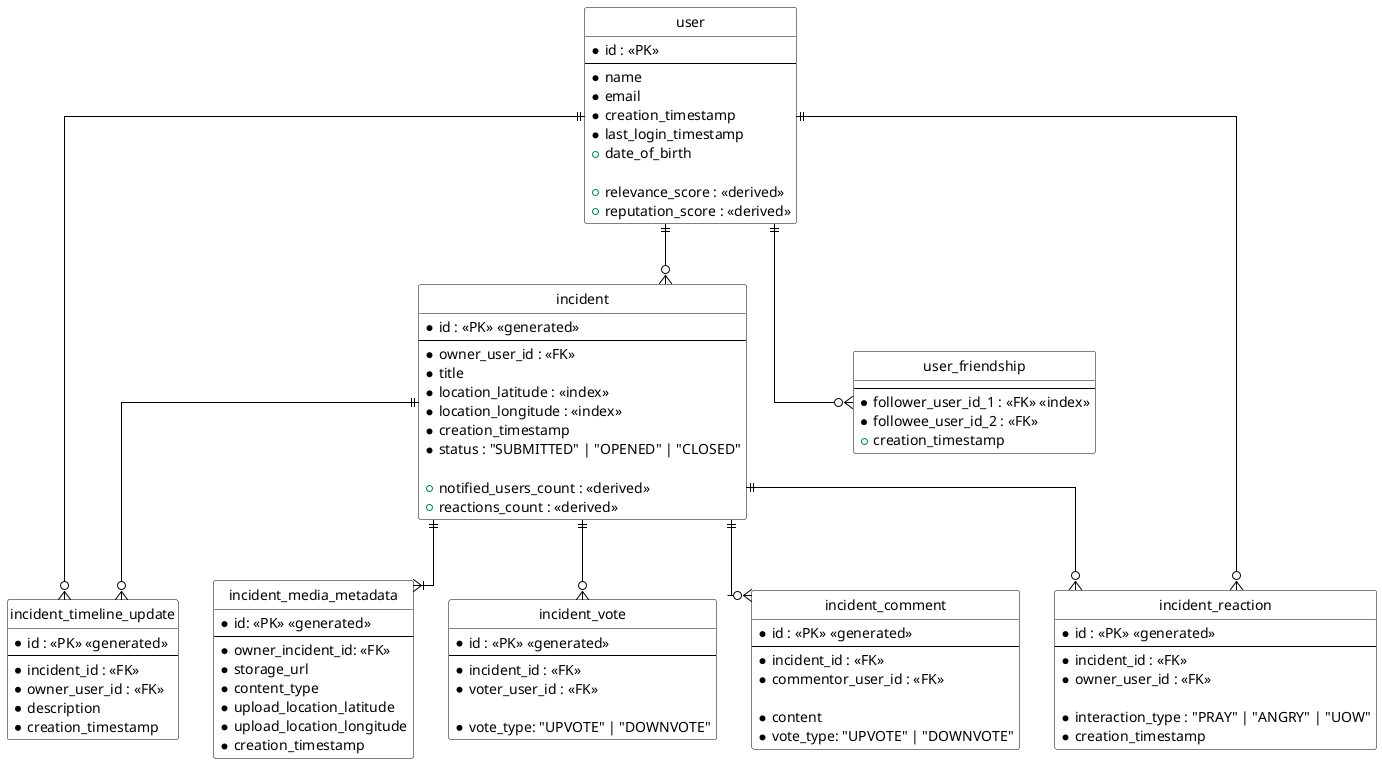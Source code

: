 @startuml my-erd-diagram

hide circle
skinparam backgroundColor #FFF
skinparam defaultFontName Helvetica
skinparam shadowing false
skinparam linetype ortho
' skinparam linetype polyline
skinparam class {
  backgroundColor white
  borderColor black
  arrowColor black
}

' * mandatory attribute
' - optional attribute

entity user {
  * id : <<PK>>
  --
  * name
  * email
  * creation_timestamp
  * last_login_timestamp
  + date_of_birth

  + relevance_score : <<derived>>
  + reputation_score : <<derived>>
}

entity incident {
  * id : <<PK>> <<generated>>
  --
  * owner_user_id : <<FK>>
  * title
  * location_latitude : <<index>>
  * location_longitude : <<index>>
  * creation_timestamp
  * status : "SUBMITTED" | "OPENED" | "CLOSED"
  
  + notified_users_count : <<derived>>
  + reactions_count : <<derived>>
}

' image/video metadata 
entity incident_media_metadata {
  * id: <<PK>> <<generated>>
  --
  * owner_incident_id: <<FK>>
  * storage_url
  * content_type 
  * upload_location_latitude
  * upload_location_longitude
  * creation_timestamp
}

entity incident_timeline_update {
  * id : <<PK>> <<generated>>
  --
  * incident_id : <<FK>>
  * owner_user_id : <<FK>>
  * description
  * creation_timestamp
}

' todo: pra dizer a relevancia do incidente?
entity incident_reaction {
  *id : <<PK>> <<generated>>
  --
  * incident_id : <<FK>>
  * owner_user_id : <<FK>>

  * interaction_type : "PRAY" | "ANGRY" | "UOW"
  * creation_timestamp
}

' todo: pra dizer reputacao do usuario criador?
entity incident_vote {
  *id : <<PK>> <<generated>>
  --
  * incident_id : <<FK>>
  * voter_user_id : <<FK>>

  * vote_type: "UPVOTE" | "DOWNVOTE"
}

entity incident_comment {
  *id : <<PK>> <<generated>>
  --
  * incident_id : <<FK>>
  * commentor_user_id : <<FK>>

  * content
  * vote_type: "UPVOTE" | "DOWNVOTE"
}

' no registro, se a e b sao amigos, armazenar duplicado (linha a,b; linha b,a;) pra que só precise que uma coluna seja indice
entity user_friendship {
  --
  * follower_user_id_1 : <<FK>> <<index>>
  * followee_user_id_2 : <<FK>>
  + creation_timestamp
}

' relationships
' |o-- zero or one	
' ||-- exactly one	
' }o-- zero or many	
' }|-- one or many	

incident ||--|{ incident_media_metadata
incident ||--o{ incident_timeline_update
incident ||--o{ incident_reaction
incident ||--o{ incident_vote
incident ||--o{ incident_comment
user ||--o{ incident
user ||--o{ incident_timeline_update
user ||--o{ incident_reaction
user ||--o{ user_friendship

@enduml